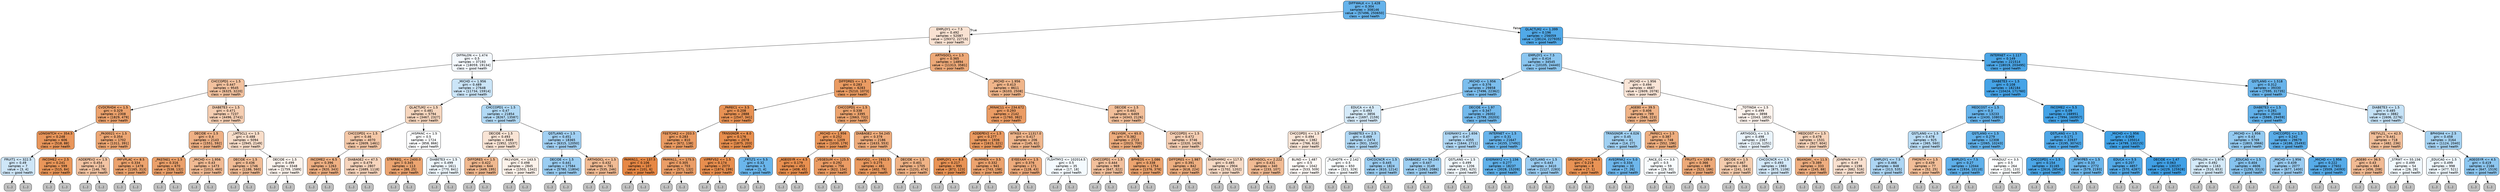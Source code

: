 digraph Tree {
node [shape=box, style="filled, rounded", color="black", fontname=helvetica] ;
edge [fontname=helvetica] ;
0 [label="DIFFWALK <= 1.428\ngini = 0.304\nsamples = 308146\nvalue = [57496, 250650]\nclass = good health", fillcolor="#66b3eb"] ;
1 [label="EMPLOY1 <= 7.5\ngini = 0.492\nsamples = 52087\nvalue = [29372, 22715]\nclass = poor health", fillcolor="#f9e2d2"] ;
0 -> 1 [labeldistance=2.5, labelangle=45, headlabel="True"] ;
2 [label="DIFFALON <= 1.474\ngini = 0.5\nsamples = 37193\nvalue = [18059, 19134]\nclass = good health", fillcolor="#f4f9fe"] ;
1 -> 2 ;
3 [label="CHCCOPD1 <= 1.5\ngini = 0.447\nsamples = 9545\nvalue = [6325, 3220]\nclass = poor health", fillcolor="#f2c19e"] ;
2 -> 3 ;
4 [label="CVDCRHD4 <= 1.5\ngini = 0.329\nsamples = 2308\nvalue = [1829, 479]\nclass = poor health", fillcolor="#eca26d"] ;
3 -> 4 ;
5 [label="LONGWTCH <= 354.5\ngini = 0.248\nsamples = 606\nvalue = [518, 88]\nclass = poor health", fillcolor="#e9965b"] ;
4 -> 5 ;
6 [label="FRUIT1 <= 322.5\ngini = 0.49\nsamples = 7\nvalue = [3, 4]\nclass = good health", fillcolor="#cee6f8"] ;
5 -> 6 ;
7 [label="(...)", fillcolor="#C0C0C0"] ;
6 -> 7 ;
8 [label="(...)", fillcolor="#C0C0C0"] ;
6 -> 8 ;
9 [label="INCOME2 <= 2.5\ngini = 0.241\nsamples = 599\nvalue = [515, 84]\nclass = poor health", fillcolor="#e99659"] ;
5 -> 9 ;
10 [label="(...)", fillcolor="#C0C0C0"] ;
9 -> 10 ;
35 [label="(...)", fillcolor="#C0C0C0"] ;
9 -> 35 ;
144 [label="_PA30021 <= 1.5\ngini = 0.354\nsamples = 1702\nvalue = [1311, 391]\nclass = poor health", fillcolor="#eda774"] ;
4 -> 144 ;
145 [label="ADDEPEV2 <= 1.5\ngini = 0.454\nsamples = 224\nvalue = [146, 78]\nclass = poor health", fillcolor="#f3c4a3"] ;
144 -> 145 ;
146 [label="(...)", fillcolor="#C0C0C0"] ;
145 -> 146 ;
173 [label="(...)", fillcolor="#C0C0C0"] ;
145 -> 173 ;
212 [label="IMFVPLAC <= 8.5\ngini = 0.334\nsamples = 1478\nvalue = [1165, 313]\nclass = poor health", fillcolor="#eca36e"] ;
144 -> 212 ;
213 [label="(...)", fillcolor="#C0C0C0"] ;
212 -> 213 ;
632 [label="(...)", fillcolor="#C0C0C0"] ;
212 -> 632 ;
643 [label="DIABETE3 <= 1.5\ngini = 0.471\nsamples = 7237\nvalue = [4496, 2741]\nclass = poor health", fillcolor="#f5ceb2"] ;
3 -> 643 ;
644 [label="DECIDE <= 1.5\ngini = 0.4\nsamples = 2143\nvalue = [1551, 592]\nclass = poor health", fillcolor="#efb185"] ;
643 -> 644 ;
645 [label="_PASTAE1 <= 1.5\ngini = 0.316\nsamples = 670\nvalue = [538, 132]\nclass = poor health", fillcolor="#eba06a"] ;
644 -> 645 ;
646 [label="(...)", fillcolor="#C0C0C0"] ;
645 -> 646 ;
661 [label="(...)", fillcolor="#C0C0C0"] ;
645 -> 661 ;
826 [label="_MICHD <= 1.956\ngini = 0.43\nsamples = 1473\nvalue = [1013, 460]\nclass = poor health", fillcolor="#f1ba93"] ;
644 -> 826 ;
827 [label="(...)", fillcolor="#C0C0C0"] ;
826 -> 827 ;
958 [label="(...)", fillcolor="#C0C0C0"] ;
826 -> 958 ;
1287 [label="_LMTSCL1 <= 1.5\ngini = 0.488\nsamples = 5094\nvalue = [2945, 2149]\nclass = poor health", fillcolor="#f8ddc9"] ;
643 -> 1287 ;
1288 [label="DECIDE <= 1.5\ngini = 0.436\nsamples = 1746\nvalue = [1186, 560]\nclass = poor health", fillcolor="#f1bc96"] ;
1287 -> 1288 ;
1289 [label="(...)", fillcolor="#C0C0C0"] ;
1288 -> 1289 ;
1468 [label="(...)", fillcolor="#C0C0C0"] ;
1288 -> 1468 ;
1863 [label="DECIDE <= 1.5\ngini = 0.499\nsamples = 3348\nvalue = [1759, 1589]\nclass = poor health", fillcolor="#fcf3ec"] ;
1287 -> 1863 ;
1864 [label="(...)", fillcolor="#C0C0C0"] ;
1863 -> 1864 ;
2215 [label="(...)", fillcolor="#C0C0C0"] ;
1863 -> 2215 ;
3028 [label="_MICHD <= 1.956\ngini = 0.489\nsamples = 27648\nvalue = [11734, 15914]\nclass = good health", fillcolor="#cbe5f8"] ;
2 -> 3028 ;
3029 [label="QLACTLM2 <= 1.5\ngini = 0.481\nsamples = 5794\nvalue = [3467, 2327]\nclass = poor health", fillcolor="#f6d6be"] ;
3028 -> 3029 ;
3030 [label="CHCCOPD1 <= 1.5\ngini = 0.46\nsamples = 4070\nvalue = [2609, 1461]\nclass = poor health", fillcolor="#f4c8a8"] ;
3029 -> 3030 ;
3031 [label="INCOME2 <= 6.5\ngini = 0.396\nsamples = 1263\nvalue = [920, 343]\nclass = poor health", fillcolor="#efb083"] ;
3030 -> 3031 ;
3032 [label="(...)", fillcolor="#C0C0C0"] ;
3031 -> 3032 ;
3263 [label="(...)", fillcolor="#C0C0C0"] ;
3031 -> 3263 ;
3400 [label="DIABAGE2 <= 47.5\ngini = 0.479\nsamples = 2807\nvalue = [1689, 1118]\nclass = poor health", fillcolor="#f6d4bc"] ;
3030 -> 3400 ;
3401 [label="(...)", fillcolor="#C0C0C0"] ;
3400 -> 3401 ;
3490 [label="(...)", fillcolor="#C0C0C0"] ;
3400 -> 3490 ;
4315 [label="_HISPANC <= 1.5\ngini = 0.5\nsamples = 1724\nvalue = [858, 866]\nclass = good health", fillcolor="#fdfeff"] ;
3029 -> 4315 ;
4316 [label="STRFREQ_ <= 2400.0\ngini = 0.345\nsamples = 113\nvalue = [88, 25]\nclass = poor health", fillcolor="#eca571"] ;
4315 -> 4316 ;
4317 [label="(...)", fillcolor="#C0C0C0"] ;
4316 -> 4317 ;
4352 [label="(...)", fillcolor="#C0C0C0"] ;
4316 -> 4352 ;
4355 [label="DIABETE3 <= 1.5\ngini = 0.499\nsamples = 1611\nvalue = [770, 841]\nclass = good health", fillcolor="#eef7fd"] ;
4315 -> 4355 ;
4356 [label="(...)", fillcolor="#C0C0C0"] ;
4355 -> 4356 ;
4531 [label="(...)", fillcolor="#C0C0C0"] ;
4355 -> 4531 ;
4892 [label="CHCCOPD1 <= 1.5\ngini = 0.47\nsamples = 21854\nvalue = [8267, 13587]\nclass = good health", fillcolor="#b1d9f5"] ;
3028 -> 4892 ;
4893 [label="DECIDE <= 1.5\ngini = 0.493\nsamples = 3489\nvalue = [1952, 1537]\nclass = poor health", fillcolor="#f9e4d5"] ;
4892 -> 4893 ;
4894 [label="DIFFDRES <= 1.5\ngini = 0.422\nsamples = 644\nvalue = [449, 195]\nclass = poor health", fillcolor="#f0b88f"] ;
4893 -> 4894 ;
4895 [label="(...)", fillcolor="#C0C0C0"] ;
4894 -> 4895 ;
4918 [label="(...)", fillcolor="#C0C0C0"] ;
4894 -> 4918 ;
5089 [label="PA1VIGM_ <= 143.5\ngini = 0.498\nsamples = 2845\nvalue = [1503, 1342]\nclass = poor health", fillcolor="#fcf2ea"] ;
4893 -> 5089 ;
5090 [label="(...)", fillcolor="#C0C0C0"] ;
5089 -> 5090 ;
5915 [label="(...)", fillcolor="#C0C0C0"] ;
5089 -> 5915 ;
6038 [label="QSTLANG <= 1.5\ngini = 0.451\nsamples = 18365\nvalue = [6315, 12050]\nclass = good health", fillcolor="#a1d0f3"] ;
4892 -> 6038 ;
6039 [label="DECIDE <= 1.5\ngini = 0.441\nsamples = 17584\nvalue = [5780, 11804]\nclass = good health", fillcolor="#9acdf2"] ;
6038 -> 6039 ;
6040 [label="(...)", fillcolor="#C0C0C0"] ;
6039 -> 6040 ;
6895 [label="(...)", fillcolor="#C0C0C0"] ;
6039 -> 6895 ;
11534 [label="ARTHSOCL <= 1.5\ngini = 0.432\nsamples = 781\nvalue = [535, 246]\nclass = poor health", fillcolor="#f1bb94"] ;
6038 -> 11534 ;
11535 [label="(...)", fillcolor="#C0C0C0"] ;
11534 -> 11535 ;
11544 [label="(...)", fillcolor="#C0C0C0"] ;
11534 -> 11544 ;
11779 [label="ARTHSOCL <= 1.5\ngini = 0.365\nsamples = 14894\nvalue = [11313, 3581]\nclass = poor health", fillcolor="#eda978"] ;
1 -> 11779 ;
11780 [label="DIFFDRES <= 1.5\ngini = 0.283\nsamples = 6283\nvalue = [5210, 1073]\nclass = poor health", fillcolor="#ea9b62"] ;
11779 -> 11780 ;
11781 [label="_PAREC1 <= 3.5\ngini = 0.208\nsamples = 2888\nvalue = [2547, 341]\nclass = poor health", fillcolor="#e89254"] ;
11780 -> 11781 ;
11782 [label="FEETCHK2 <= 203.5\ngini = 0.283\nsamples = 810\nvalue = [672, 138]\nclass = poor health", fillcolor="#ea9b62"] ;
11781 -> 11782 ;
11783 [label="PAMIN11_ <= 137.5\ngini = 0.106\nsamples = 107\nvalue = [101, 6]\nclass = poor health", fillcolor="#e78845"] ;
11782 -> 11783 ;
11784 [label="(...)", fillcolor="#C0C0C0"] ;
11783 -> 11784 ;
11791 [label="(...)", fillcolor="#C0C0C0"] ;
11783 -> 11791 ;
11794 [label="PAMIN11_ <= 175.5\ngini = 0.305\nsamples = 703\nvalue = [571, 132]\nclass = poor health", fillcolor="#eb9e67"] ;
11782 -> 11794 ;
11795 [label="(...)", fillcolor="#C0C0C0"] ;
11794 -> 11795 ;
11846 [label="(...)", fillcolor="#C0C0C0"] ;
11794 -> 11846 ;
11981 [label="TRNSGNDR <= 8.0\ngini = 0.176\nsamples = 2078\nvalue = [1875, 203]\nclass = poor health", fillcolor="#e88f4e"] ;
11781 -> 11981 ;
11982 [label="VIPRFVS2 <= 1.5\ngini = 0.174\nsamples = 2073\nvalue = [1874, 199]\nclass = poor health", fillcolor="#e88e4e"] ;
11981 -> 11982 ;
11983 [label="(...)", fillcolor="#C0C0C0"] ;
11982 -> 11983 ;
11986 [label="(...)", fillcolor="#C0C0C0"] ;
11982 -> 11986 ;
12377 [label="_FRTLT1 <= 5.5\ngini = 0.32\nsamples = 5\nvalue = [1, 4]\nclass = good health", fillcolor="#6ab6ec"] ;
11981 -> 12377 ;
12378 [label="(...)", fillcolor="#C0C0C0"] ;
12377 -> 12378 ;
12379 [label="(...)", fillcolor="#C0C0C0"] ;
12377 -> 12379 ;
12380 [label="CHCCOPD1 <= 1.5\ngini = 0.338\nsamples = 3395\nvalue = [2663, 732]\nclass = poor health", fillcolor="#eca46f"] ;
11780 -> 12380 ;
12381 [label="_MICHD <= 1.956\ngini = 0.252\nsamples = 1209\nvalue = [1030, 179]\nclass = poor health", fillcolor="#ea975b"] ;
12380 -> 12381 ;
12382 [label="_AGEG5YR <= 4.5\ngini = 0.179\nsamples = 453\nvalue = [408, 45]\nclass = poor health", fillcolor="#e88f4f"] ;
12381 -> 12382 ;
12383 [label="(...)", fillcolor="#C0C0C0"] ;
12382 -> 12383 ;
12386 [label="(...)", fillcolor="#C0C0C0"] ;
12382 -> 12386 ;
12465 [label="_VEGESUM <= 125.5\ngini = 0.292\nsamples = 756\nvalue = [622, 134]\nclass = poor health", fillcolor="#eb9c64"] ;
12381 -> 12465 ;
12466 [label="(...)", fillcolor="#C0C0C0"] ;
12465 -> 12466 ;
12535 [label="(...)", fillcolor="#C0C0C0"] ;
12465 -> 12535 ;
12670 [label="DIABAGE2 <= 54.245\ngini = 0.378\nsamples = 2186\nvalue = [1633, 553]\nclass = poor health", fillcolor="#eeac7c"] ;
12380 -> 12670 ;
12671 [label="MAXVO2_ <= 1932.5\ngini = 0.275\nsamples = 481\nvalue = [402, 79]\nclass = poor health", fillcolor="#ea9a60"] ;
12670 -> 12671 ;
12672 [label="(...)", fillcolor="#C0C0C0"] ;
12671 -> 12672 ;
12677 [label="(...)", fillcolor="#C0C0C0"] ;
12671 -> 12677 ;
12794 [label="DECIDE <= 1.5\ngini = 0.401\nsamples = 1705\nvalue = [1231, 474]\nclass = poor health", fillcolor="#efb285"] ;
12670 -> 12794 ;
12795 [label="(...)", fillcolor="#C0C0C0"] ;
12794 -> 12795 ;
13024 [label="(...)", fillcolor="#C0C0C0"] ;
12794 -> 13024 ;
13341 [label="_MICHD <= 1.956\ngini = 0.413\nsamples = 8611\nvalue = [6103, 2508]\nclass = poor health", fillcolor="#f0b58a"] ;
11779 -> 13341 ;
13342 [label="_MINAC11 <= 234.672\ngini = 0.293\nsamples = 2142\nvalue = [1760, 382]\nclass = poor health", fillcolor="#eb9c64"] ;
13341 -> 13342 ;
13343 [label="ADDEPEV2 <= 1.5\ngini = 0.277\nsamples = 1936\nvalue = [1615, 321]\nclass = poor health", fillcolor="#ea9a60"] ;
13342 -> 13343 ;
13344 [label="EMPLOY1 <= 8.5\ngini = 0.217\nsamples = 995\nvalue = [872, 123]\nclass = poor health", fillcolor="#e99355"] ;
13343 -> 13344 ;
13345 [label="(...)", fillcolor="#C0C0C0"] ;
13344 -> 13345 ;
13544 [label="(...)", fillcolor="#C0C0C0"] ;
13344 -> 13544 ;
13551 [label="NUMMEN <= 3.5\ngini = 0.332\nsamples = 941\nvalue = [743, 198]\nclass = poor health", fillcolor="#eca36e"] ;
13343 -> 13551 ;
13552 [label="(...)", fillcolor="#C0C0C0"] ;
13551 -> 13552 ;
13823 [label="(...)", fillcolor="#C0C0C0"] ;
13551 -> 13823 ;
13824 [label="WTKG3 <= 11317.0\ngini = 0.417\nsamples = 206\nvalue = [145, 61]\nclass = poor health", fillcolor="#f0b68c"] ;
13342 -> 13824 ;
13825 [label="EYEEXAM <= 1.5\ngini = 0.376\nsamples = 171\nvalue = [128, 43]\nclass = poor health", fillcolor="#eeab7c"] ;
13824 -> 13825 ;
13826 [label="(...)", fillcolor="#C0C0C0"] ;
13825 -> 13826 ;
13827 [label="(...)", fillcolor="#C0C0C0"] ;
13825 -> 13827 ;
13876 [label="FLSHTMY2 <= 102014.5\ngini = 0.5\nsamples = 35\nvalue = [17, 18]\nclass = good health", fillcolor="#f4fafe"] ;
13824 -> 13876 ;
13877 [label="(...)", fillcolor="#C0C0C0"] ;
13876 -> 13877 ;
13880 [label="(...)", fillcolor="#C0C0C0"] ;
13876 -> 13880 ;
13889 [label="DECIDE <= 1.5\ngini = 0.441\nsamples = 6469\nvalue = [4343, 2126]\nclass = poor health", fillcolor="#f2bf9a"] ;
13341 -> 13889 ;
13890 [label="PA1VIGM_ <= 65.0\ngini = 0.382\nsamples = 2723\nvalue = [2023, 700]\nclass = poor health", fillcolor="#eead7e"] ;
13889 -> 13890 ;
13891 [label="CHCCOPD1 <= 1.5\ngini = 0.444\nsamples = 969\nvalue = [647, 322]\nclass = poor health", fillcolor="#f2c09c"] ;
13890 -> 13891 ;
13892 [label="(...)", fillcolor="#C0C0C0"] ;
13891 -> 13892 ;
13965 [label="(...)", fillcolor="#C0C0C0"] ;
13891 -> 13965 ;
14204 [label="BPMEDS <= 1.086\ngini = 0.338\nsamples = 1754\nvalue = [1376, 378]\nclass = poor health", fillcolor="#eca46f"] ;
13890 -> 14204 ;
14205 [label="(...)", fillcolor="#C0C0C0"] ;
14204 -> 14205 ;
14418 [label="(...)", fillcolor="#C0C0C0"] ;
14204 -> 14418 ;
14697 [label="CHCCOPD1 <= 1.5\ngini = 0.472\nsamples = 3746\nvalue = [2320, 1426]\nclass = poor health", fillcolor="#f5ceb3"] ;
13889 -> 14697 ;
14698 [label="DIFFDRES <= 1.987\ngini = 0.391\nsamples = 842\nvalue = [618, 224]\nclass = poor health", fillcolor="#eeaf81"] ;
14697 -> 14698 ;
14699 [label="(...)", fillcolor="#C0C0C0"] ;
14698 -> 14699 ;
14746 [label="(...)", fillcolor="#C0C0C0"] ;
14698 -> 14746 ;
14945 [label="EXERHMM2 <= 117.5\ngini = 0.485\nsamples = 2904\nvalue = [1702, 1202]\nclass = poor health", fillcolor="#f7dac5"] ;
14697 -> 14945 ;
14946 [label="(...)", fillcolor="#C0C0C0"] ;
14945 -> 14946 ;
15089 [label="(...)", fillcolor="#C0C0C0"] ;
14945 -> 15089 ;
15906 [label="QLACTLM2 <= 1.399\ngini = 0.196\nsamples = 256059\nvalue = [28124, 227935]\nclass = good health", fillcolor="#51a9e8"] ;
0 -> 15906 [labeldistance=2.5, labelangle=-45, headlabel="False"] ;
15907 [label="EMPLOY1 <= 7.5\ngini = 0.414\nsamples = 34545\nvalue = [10105, 24440]\nclass = good health", fillcolor="#8bc6f0"] ;
15906 -> 15907 ;
15908 [label="_MICHD <= 1.956\ngini = 0.376\nsamples = 29858\nvalue = [7496, 22362]\nclass = good health", fillcolor="#7bbeee"] ;
15907 -> 15908 ;
15909 [label="EDUCA <= 4.5\ngini = 0.493\nsamples = 3856\nvalue = [1697, 2159]\nclass = good health", fillcolor="#d5eaf9"] ;
15908 -> 15909 ;
15910 [label="CHCCOPD1 <= 1.5\ngini = 0.494\nsamples = 1382\nvalue = [766, 616]\nclass = poor health", fillcolor="#fae6d8"] ;
15909 -> 15910 ;
15911 [label="ARTHSOCL <= 2.222\ngini = 0.431\nsamples = 340\nvalue = [233, 107]\nclass = poor health", fillcolor="#f1bb94"] ;
15910 -> 15911 ;
15912 [label="(...)", fillcolor="#C0C0C0"] ;
15911 -> 15912 ;
15935 [label="(...)", fillcolor="#C0C0C0"] ;
15911 -> 15935 ;
16024 [label="BLIND <= 1.487\ngini = 0.5\nsamples = 1042\nvalue = [533, 509]\nclass = poor health", fillcolor="#fef9f6"] ;
15910 -> 16024 ;
16025 [label="(...)", fillcolor="#C0C0C0"] ;
16024 -> 16025 ;
16070 [label="(...)", fillcolor="#C0C0C0"] ;
16024 -> 16070 ;
16383 [label="DIABETE3 <= 2.5\ngini = 0.469\nsamples = 2474\nvalue = [931, 1543]\nclass = good health", fillcolor="#b0d8f5"] ;
15909 -> 16383 ;
16384 [label="_FLSHOT6 <= 2.142\ngini = 0.5\nsamples = 650\nvalue = [321, 329]\nclass = good health", fillcolor="#fafdfe"] ;
16383 -> 16384 ;
16385 [label="(...)", fillcolor="#C0C0C0"] ;
16384 -> 16385 ;
16520 [label="(...)", fillcolor="#C0C0C0"] ;
16384 -> 16520 ;
16589 [label="CHCOCNCR <= 1.5\ngini = 0.445\nsamples = 1824\nvalue = [610, 1214]\nclass = good health", fillcolor="#9ccef2"] ;
16383 -> 16589 ;
16590 [label="(...)", fillcolor="#C0C0C0"] ;
16589 -> 16590 ;
16711 [label="(...)", fillcolor="#C0C0C0"] ;
16589 -> 16711 ;
17168 [label="DECIDE <= 1.97\ngini = 0.347\nsamples = 26002\nvalue = [5799, 20203]\nclass = good health", fillcolor="#72b9ec"] ;
15908 -> 17168 ;
17169 [label="EXERANY2 <= 1.656\ngini = 0.47\nsamples = 4355\nvalue = [1644, 2711]\nclass = good health", fillcolor="#b1d8f5"] ;
17168 -> 17169 ;
17170 [label="DIABAGE2 <= 54.245\ngini = 0.447\nsamples = 3149\nvalue = [1063, 2086]\nclass = good health", fillcolor="#9ecff2"] ;
17169 -> 17170 ;
17171 [label="(...)", fillcolor="#C0C0C0"] ;
17170 -> 17171 ;
17236 [label="(...)", fillcolor="#C0C0C0"] ;
17170 -> 17236 ;
18197 [label="QSTLANG <= 1.5\ngini = 0.499\nsamples = 1206\nvalue = [581, 625]\nclass = good health", fillcolor="#f1f8fd"] ;
17169 -> 18197 ;
18198 [label="(...)", fillcolor="#C0C0C0"] ;
18197 -> 18198 ;
18597 [label="(...)", fillcolor="#C0C0C0"] ;
18197 -> 18597 ;
18608 [label="INTERNET <= 1.5\ngini = 0.31\nsamples = 21647\nvalue = [4155, 17492]\nclass = good health", fillcolor="#68b4eb"] ;
17168 -> 18608 ;
18609 [label="EXERANY2 <= 1.156\ngini = 0.277\nsamples = 18237\nvalue = [3028, 15209]\nclass = good health", fillcolor="#60b1ea"] ;
18608 -> 18609 ;
18610 [label="(...)", fillcolor="#C0C0C0"] ;
18609 -> 18610 ;
21363 [label="(...)", fillcolor="#C0C0C0"] ;
18609 -> 21363 ;
22740 [label="QSTLANG <= 1.5\ngini = 0.443\nsamples = 3410\nvalue = [1127, 2283]\nclass = good health", fillcolor="#9bcdf2"] ;
18608 -> 22740 ;
22741 [label="(...)", fillcolor="#C0C0C0"] ;
22740 -> 22741 ;
23776 [label="(...)", fillcolor="#C0C0C0"] ;
22740 -> 23776 ;
23829 [label="_MICHD <= 1.956\ngini = 0.494\nsamples = 4687\nvalue = [2609, 2078]\nclass = poor health", fillcolor="#fae5d7"] ;
15907 -> 23829 ;
23830 [label="_AGE80 <= 39.5\ngini = 0.406\nsamples = 789\nvalue = [566, 223]\nclass = poor health", fillcolor="#efb387"] ;
23829 -> 23830 ;
23831 [label="TRNSGNDR <= 4.026\ngini = 0.45\nsamples = 41\nvalue = [14, 27]\nclass = good health", fillcolor="#a0d0f2"] ;
23830 -> 23831 ;
23832 [label="GRENDAY_ <= 146.5\ngini = 0.219\nsamples = 8\nvalue = [7, 1]\nclass = poor health", fillcolor="#e99355"] ;
23831 -> 23832 ;
23833 [label="(...)", fillcolor="#C0C0C0"] ;
23832 -> 23833 ;
23834 [label="(...)", fillcolor="#C0C0C0"] ;
23832 -> 23834 ;
23835 [label="AVEDRNK2 <= 5.0\ngini = 0.334\nsamples = 33\nvalue = [7, 26]\nclass = good health", fillcolor="#6eb7ec"] ;
23831 -> 23835 ;
23836 [label="(...)", fillcolor="#C0C0C0"] ;
23835 -> 23836 ;
23845 [label="(...)", fillcolor="#C0C0C0"] ;
23835 -> 23845 ;
23846 [label="_PAREC1 <= 1.5\ngini = 0.387\nsamples = 748\nvalue = [552, 196]\nclass = poor health", fillcolor="#eeae7f"] ;
23830 -> 23846 ;
23847 [label="_RACE_G1 <= 3.5\ngini = 0.5\nsamples = 59\nvalue = [29, 30]\nclass = good health", fillcolor="#f8fcfe"] ;
23846 -> 23847 ;
23848 [label="(...)", fillcolor="#C0C0C0"] ;
23847 -> 23848 ;
23861 [label="(...)", fillcolor="#C0C0C0"] ;
23847 -> 23861 ;
23862 [label="FRUIT1 <= 109.0\ngini = 0.366\nsamples = 689\nvalue = [523, 166]\nclass = poor health", fillcolor="#eda978"] ;
23846 -> 23862 ;
23863 [label="(...)", fillcolor="#C0C0C0"] ;
23862 -> 23863 ;
23934 [label="(...)", fillcolor="#C0C0C0"] ;
23862 -> 23934 ;
24065 [label="_TOTINDA <= 1.5\ngini = 0.499\nsamples = 3898\nvalue = [2043, 1855]\nclass = poor health", fillcolor="#fdf3ed"] ;
23829 -> 24065 ;
24066 [label="ARTHSOCL <= 1.5\ngini = 0.498\nsamples = 2367\nvalue = [1116, 1251]\nclass = good health", fillcolor="#eaf4fc"] ;
24065 -> 24066 ;
24067 [label="DECIDE <= 1.5\ngini = 0.467\nsamples = 384\nvalue = [241, 143]\nclass = poor health", fillcolor="#f4ccae"] ;
24066 -> 24067 ;
24068 [label="(...)", fillcolor="#C0C0C0"] ;
24067 -> 24068 ;
24131 [label="(...)", fillcolor="#C0C0C0"] ;
24067 -> 24131 ;
24192 [label="CHCOCNCR <= 1.5\ngini = 0.493\nsamples = 1983\nvalue = [875, 1108]\nclass = good health", fillcolor="#d5eafa"] ;
24066 -> 24192 ;
24193 [label="(...)", fillcolor="#C0C0C0"] ;
24192 -> 24193 ;
24280 [label="(...)", fillcolor="#C0C0C0"] ;
24192 -> 24280 ;
24837 [label="MEDCOST <= 1.5\ngini = 0.478\nsamples = 1531\nvalue = [927, 604]\nclass = poor health", fillcolor="#f6d3ba"] ;
24065 -> 24837 ;
24838 [label="BEANDAY_ <= 11.5\ngini = 0.389\nsamples = 333\nvalue = [245, 88]\nclass = poor health", fillcolor="#eeae80"] ;
24837 -> 24838 ;
24839 [label="(...)", fillcolor="#C0C0C0"] ;
24838 -> 24839 ;
24874 [label="(...)", fillcolor="#C0C0C0"] ;
24838 -> 24874 ;
24945 [label="JOINPAIN <= 7.5\ngini = 0.49\nsamples = 1198\nvalue = [682, 516]\nclass = poor health", fillcolor="#f9e0cf"] ;
24837 -> 24945 ;
24946 [label="(...)", fillcolor="#C0C0C0"] ;
24945 -> 24946 ;
25313 [label="(...)", fillcolor="#C0C0C0"] ;
24945 -> 25313 ;
25368 [label="INTERNET <= 1.117\ngini = 0.149\nsamples = 221514\nvalue = [18019, 203495]\nclass = good health", fillcolor="#4ba6e7"] ;
15906 -> 25368 ;
25369 [label="DIABETE3 <= 1.5\ngini = 0.108\nsamples = 182184\nvalue = [10424, 171760]\nclass = good health", fillcolor="#45a3e7"] ;
25368 -> 25369 ;
25370 [label="MEDCOST <= 1.5\ngini = 0.3\nsamples = 13233\nvalue = [2430, 10803]\nclass = good health", fillcolor="#66b3eb"] ;
25369 -> 25370 ;
25371 [label="QSTLANG <= 1.5\ngini = 0.478\nsamples = 925\nvalue = [365, 560]\nclass = good health", fillcolor="#baddf6"] ;
25370 -> 25371 ;
25372 [label="EMPLOY1 <= 7.5\ngini = 0.466\nsamples = 848\nvalue = [313, 535]\nclass = good health", fillcolor="#add6f4"] ;
25371 -> 25372 ;
25373 [label="(...)", fillcolor="#C0C0C0"] ;
25372 -> 25373 ;
25642 [label="(...)", fillcolor="#C0C0C0"] ;
25372 -> 25642 ;
25651 [label="FMONTH <= 1.5\ngini = 0.439\nsamples = 77\nvalue = [52, 25]\nclass = poor health", fillcolor="#f2be98"] ;
25371 -> 25651 ;
25652 [label="(...)", fillcolor="#C0C0C0"] ;
25651 -> 25652 ;
25653 [label="(...)", fillcolor="#C0C0C0"] ;
25651 -> 25653 ;
25680 [label="QSTLANG <= 1.5\ngini = 0.279\nsamples = 12308\nvalue = [2065, 10243]\nclass = good health", fillcolor="#61b1ea"] ;
25370 -> 25680 ;
25681 [label="EMPLOY1 <= 7.5\ngini = 0.27\nsamples = 12044\nvalue = [1934, 10110]\nclass = good health", fillcolor="#5fb0ea"] ;
25680 -> 25681 ;
25682 [label="(...)", fillcolor="#C0C0C0"] ;
25681 -> 25682 ;
28385 [label="(...)", fillcolor="#C0C0C0"] ;
25681 -> 28385 ;
28468 [label="HHADULT <= 3.5\ngini = 0.5\nsamples = 264\nvalue = [131, 133]\nclass = good health", fillcolor="#fcfeff"] ;
25680 -> 28468 ;
28469 [label="(...)", fillcolor="#C0C0C0"] ;
28468 -> 28469 ;
28558 [label="(...)", fillcolor="#C0C0C0"] ;
28468 -> 28558 ;
28563 [label="INCOME2 <= 5.5\ngini = 0.09\nsamples = 168951\nvalue = [7994, 160957]\nclass = good health", fillcolor="#43a2e6"] ;
25369 -> 28563 ;
28564 [label="QSTLANG <= 1.5\ngini = 0.171\nsamples = 33937\nvalue = [3195, 30742]\nclass = good health", fillcolor="#4ea7e8"] ;
28563 -> 28564 ;
28565 [label="CHCCOPD1 <= 1.5\ngini = 0.154\nsamples = 31165\nvalue = [2616, 28549]\nclass = good health", fillcolor="#4ba6e7"] ;
28564 -> 28565 ;
28566 [label="(...)", fillcolor="#C0C0C0"] ;
28565 -> 28566 ;
28977 [label="(...)", fillcolor="#C0C0C0"] ;
28565 -> 28977 ;
33454 [label="_RFHYPE5 <= 1.5\ngini = 0.33\nsamples = 2772\nvalue = [579, 2193]\nclass = good health", fillcolor="#6db7ec"] ;
28564 -> 33454 ;
33455 [label="(...)", fillcolor="#C0C0C0"] ;
33454 -> 33455 ;
34028 [label="(...)", fillcolor="#C0C0C0"] ;
33454 -> 34028 ;
34189 [label="_MICHD <= 1.956\ngini = 0.069\nsamples = 135014\nvalue = [4799, 130215]\nclass = good health", fillcolor="#40a1e6"] ;
28563 -> 34189 ;
34190 [label="EDUCA <= 5.5\ngini = 0.207\nsamples = 4857\nvalue = [570, 4287]\nclass = good health", fillcolor="#53aae8"] ;
34189 -> 34190 ;
34191 [label="(...)", fillcolor="#C0C0C0"] ;
34190 -> 34191 ;
34756 [label="(...)", fillcolor="#C0C0C0"] ;
34190 -> 34756 ;
35149 [label="DECIDE <= 1.47\ngini = 0.063\nsamples = 130157\nvalue = [4229, 125928]\nclass = good health", fillcolor="#40a0e6"] ;
34189 -> 35149 ;
35150 [label="(...)", fillcolor="#C0C0C0"] ;
35149 -> 35150 ;
35787 [label="(...)", fillcolor="#C0C0C0"] ;
35149 -> 35787 ;
45378 [label="QSTLANG <= 1.518\ngini = 0.312\nsamples = 39330\nvalue = [7595, 31735]\nclass = good health", fillcolor="#68b4eb"] ;
25368 -> 45378 ;
45379 [label="DIABETE3 <= 1.5\ngini = 0.281\nsamples = 35448\nvalue = [5989, 29459]\nclass = good health", fillcolor="#61b1ea"] ;
45378 -> 45379 ;
45380 [label="_MICHD <= 1.956\ngini = 0.43\nsamples = 5769\nvalue = [1803, 3966]\nclass = good health", fillcolor="#93caf1"] ;
45379 -> 45380 ;
45381 [label="DIFFALON <= 1.974\ngini = 0.492\nsamples = 1163\nvalue = [510, 653]\nclass = good health", fillcolor="#d4eaf9"] ;
45380 -> 45381 ;
45382 [label="(...)", fillcolor="#C0C0C0"] ;
45381 -> 45382 ;
45471 [label="(...)", fillcolor="#C0C0C0"] ;
45381 -> 45471 ;
45776 [label="_EDUCAG <= 1.5\ngini = 0.404\nsamples = 4606\nvalue = [1293, 3313]\nclass = good health", fillcolor="#86c3ef"] ;
45380 -> 45776 ;
45777 [label="(...)", fillcolor="#C0C0C0"] ;
45776 -> 45777 ;
46064 [label="(...)", fillcolor="#C0C0C0"] ;
45776 -> 46064 ;
47163 [label="CHCCOPD1 <= 1.5\ngini = 0.242\nsamples = 29679\nvalue = [4186, 25493]\nclass = good health", fillcolor="#5aade9"] ;
45379 -> 47163 ;
47164 [label="_MICHD <= 1.956\ngini = 0.439\nsamples = 2077\nvalue = [677, 1400]\nclass = good health", fillcolor="#99ccf2"] ;
47163 -> 47164 ;
47165 [label="(...)", fillcolor="#C0C0C0"] ;
47164 -> 47165 ;
47316 [label="(...)", fillcolor="#C0C0C0"] ;
47164 -> 47316 ;
47835 [label="_MICHD <= 1.956\ngini = 0.222\nsamples = 27602\nvalue = [3509, 24093]\nclass = good health", fillcolor="#56abe9"] ;
47163 -> 47835 ;
47836 [label="(...)", fillcolor="#C0C0C0"] ;
47835 -> 47836 ;
48613 [label="(...)", fillcolor="#C0C0C0"] ;
47835 -> 48613 ;
53480 [label="DIABETE3 <= 1.5\ngini = 0.485\nsamples = 3882\nvalue = [1606, 2276]\nclass = good health", fillcolor="#c5e2f7"] ;
45378 -> 53480 ;
53481 [label="METVL21_ <= 42.5\ngini = 0.441\nsamples = 718\nvalue = [482, 236]\nclass = poor health", fillcolor="#f2bf9a"] ;
53480 -> 53481 ;
53482 [label="_AGE80 <= 36.5\ngini = 0.43\nsamples = 664\nvalue = [456, 208]\nclass = poor health", fillcolor="#f1ba93"] ;
53481 -> 53482 ;
53483 [label="(...)", fillcolor="#C0C0C0"] ;
53482 -> 53483 ;
53486 [label="(...)", fillcolor="#C0C0C0"] ;
53482 -> 53486 ;
53701 [label="_STRWT <= 55.156\ngini = 0.499\nsamples = 54\nvalue = [26, 28]\nclass = good health", fillcolor="#f1f8fd"] ;
53481 -> 53701 ;
53702 [label="(...)", fillcolor="#C0C0C0"] ;
53701 -> 53702 ;
53707 [label="(...)", fillcolor="#C0C0C0"] ;
53701 -> 53707 ;
53720 [label="BPHIGH4 <= 2.5\ngini = 0.458\nsamples = 3164\nvalue = [1124, 2040]\nclass = good health", fillcolor="#a6d3f3"] ;
53480 -> 53720 ;
53721 [label="_EDUCAG <= 1.5\ngini = 0.499\nsamples = 998\nvalue = [477, 521]\nclass = good health", fillcolor="#eef7fd"] ;
53720 -> 53721 ;
53722 [label="(...)", fillcolor="#C0C0C0"] ;
53721 -> 53722 ;
53921 [label="(...)", fillcolor="#C0C0C0"] ;
53721 -> 53921 ;
54076 [label="_AGEG5YR <= 4.5\ngini = 0.419\nsamples = 2166\nvalue = [647, 1519]\nclass = good health", fillcolor="#8dc7f0"] ;
53720 -> 54076 ;
54077 [label="(...)", fillcolor="#C0C0C0"] ;
54076 -> 54077 ;
54296 [label="(...)", fillcolor="#C0C0C0"] ;
54076 -> 54296 ;
}